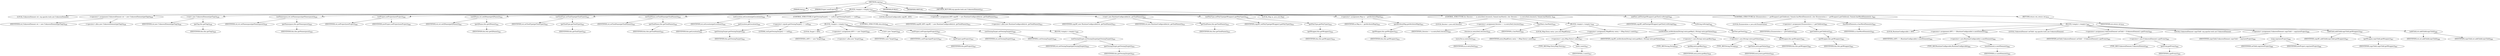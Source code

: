 digraph "copy" {  
"1293" [label = <(METHOD,copy)<SUB>637</SUB>> ]
"63" [label = <(PARAM,this)<SUB>637</SUB>> ]
"1294" [label = <(PARAM,Project newProject)<SUB>637</SUB>> ]
"1295" [label = <(BLOCK,&lt;empty&gt;,&lt;empty&gt;)<SUB>637</SUB>> ]
"65" [label = <(LOCAL,UnknownElement ret: org.apache.tools.ant.UnknownElement)> ]
"1296" [label = <(&lt;operator&gt;.assignment,UnknownElement ret = new UnknownElement(getTag()))<SUB>638</SUB>> ]
"1297" [label = <(IDENTIFIER,ret,UnknownElement ret = new UnknownElement(getTag()))<SUB>638</SUB>> ]
"1298" [label = <(&lt;operator&gt;.alloc,new UnknownElement(getTag()))<SUB>638</SUB>> ]
"1299" [label = <(&lt;init&gt;,new UnknownElement(getTag()))<SUB>638</SUB>> ]
"64" [label = <(IDENTIFIER,ret,new UnknownElement(getTag()))<SUB>638</SUB>> ]
"1300" [label = <(getTag,this.getTag())<SUB>638</SUB>> ]
"62" [label = <(IDENTIFIER,this,this.getTag())<SUB>638</SUB>> ]
"1301" [label = <(setNamespace,ret.setNamespace(getNamespace()))<SUB>639</SUB>> ]
"1302" [label = <(IDENTIFIER,ret,ret.setNamespace(getNamespace()))<SUB>639</SUB>> ]
"1303" [label = <(getNamespace,this.getNamespace())<SUB>639</SUB>> ]
"66" [label = <(IDENTIFIER,this,this.getNamespace())<SUB>639</SUB>> ]
"1304" [label = <(setProject,setProject(newProject))<SUB>640</SUB>> ]
"1305" [label = <(IDENTIFIER,ret,setProject(newProject))<SUB>640</SUB>> ]
"1306" [label = <(IDENTIFIER,newProject,setProject(newProject))<SUB>640</SUB>> ]
"1307" [label = <(setQName,ret.setQName(getQName()))<SUB>641</SUB>> ]
"1308" [label = <(IDENTIFIER,ret,ret.setQName(getQName()))<SUB>641</SUB>> ]
"1309" [label = <(getQName,this.getQName())<SUB>641</SUB>> ]
"67" [label = <(IDENTIFIER,this,this.getQName())<SUB>641</SUB>> ]
"1310" [label = <(setTaskType,setTaskType(getTaskType()))<SUB>642</SUB>> ]
"1311" [label = <(IDENTIFIER,ret,setTaskType(getTaskType()))<SUB>642</SUB>> ]
"1312" [label = <(getTaskType,getTaskType())<SUB>642</SUB>> ]
"68" [label = <(IDENTIFIER,this,getTaskType())<SUB>642</SUB>> ]
"1313" [label = <(setTaskName,setTaskName(getTaskName()))<SUB>643</SUB>> ]
"1314" [label = <(IDENTIFIER,ret,setTaskName(getTaskName()))<SUB>643</SUB>> ]
"1315" [label = <(getTaskName,this.getTaskName())<SUB>643</SUB>> ]
"69" [label = <(IDENTIFIER,this,this.getTaskName())<SUB>643</SUB>> ]
"1316" [label = <(setLocation,setLocation(getLocation()))<SUB>644</SUB>> ]
"1317" [label = <(IDENTIFIER,ret,setLocation(getLocation()))<SUB>644</SUB>> ]
"1318" [label = <(getLocation,getLocation())<SUB>644</SUB>> ]
"70" [label = <(IDENTIFIER,this,getLocation())<SUB>644</SUB>> ]
"1319" [label = <(CONTROL_STRUCTURE,if (getOwningTarget() == null),if (getOwningTarget() == null))<SUB>645</SUB>> ]
"1320" [label = <(&lt;operator&gt;.equals,getOwningTarget() == null)<SUB>645</SUB>> ]
"1321" [label = <(getOwningTarget,getOwningTarget())<SUB>645</SUB>> ]
"71" [label = <(IDENTIFIER,this,getOwningTarget())<SUB>645</SUB>> ]
"1322" [label = <(LITERAL,null,getOwningTarget() == null)<SUB>645</SUB>> ]
"1323" [label = <(BLOCK,&lt;empty&gt;,&lt;empty&gt;)<SUB>645</SUB>> ]
"73" [label = <(LOCAL,Target t: ANY)> ]
"1324" [label = <(&lt;operator&gt;.assignment,ANY t = new Target())<SUB>646</SUB>> ]
"1325" [label = <(IDENTIFIER,t,ANY t = new Target())<SUB>646</SUB>> ]
"1326" [label = <(&lt;operator&gt;.alloc,new Target())<SUB>646</SUB>> ]
"1327" [label = <(&lt;init&gt;,new Target())<SUB>646</SUB>> ]
"72" [label = <(IDENTIFIER,t,new Target())<SUB>646</SUB>> ]
"1328" [label = <(setProject,setProject(getProject()))<SUB>647</SUB>> ]
"1329" [label = <(IDENTIFIER,t,setProject(getProject()))<SUB>647</SUB>> ]
"1330" [label = <(getProject,getProject())<SUB>647</SUB>> ]
"74" [label = <(IDENTIFIER,this,getProject())<SUB>647</SUB>> ]
"1331" [label = <(setOwningTarget,setOwningTarget(t))<SUB>648</SUB>> ]
"1332" [label = <(IDENTIFIER,ret,setOwningTarget(t))<SUB>648</SUB>> ]
"1333" [label = <(IDENTIFIER,t,setOwningTarget(t))<SUB>648</SUB>> ]
"1334" [label = <(CONTROL_STRUCTURE,else,else)<SUB>649</SUB>> ]
"1335" [label = <(BLOCK,&lt;empty&gt;,&lt;empty&gt;)<SUB>649</SUB>> ]
"1336" [label = <(setOwningTarget,setOwningTarget(getOwningTarget()))<SUB>650</SUB>> ]
"1337" [label = <(IDENTIFIER,ret,setOwningTarget(getOwningTarget()))<SUB>650</SUB>> ]
"1338" [label = <(getOwningTarget,getOwningTarget())<SUB>650</SUB>> ]
"75" [label = <(IDENTIFIER,this,getOwningTarget())<SUB>650</SUB>> ]
"78" [label = <(LOCAL,RuntimeConfigurable copyRC: ANY)> ]
"1339" [label = <(&lt;operator&gt;.assignment,ANY copyRC = new RuntimeConfigurable(ret, getTaskName()))<SUB>652</SUB>> ]
"1340" [label = <(IDENTIFIER,copyRC,ANY copyRC = new RuntimeConfigurable(ret, getTaskName()))<SUB>652</SUB>> ]
"1341" [label = <(&lt;operator&gt;.alloc,new RuntimeConfigurable(ret, getTaskName()))<SUB>652</SUB>> ]
"1342" [label = <(&lt;init&gt;,new RuntimeConfigurable(ret, getTaskName()))<SUB>652</SUB>> ]
"77" [label = <(IDENTIFIER,copyRC,new RuntimeConfigurable(ret, getTaskName()))<SUB>652</SUB>> ]
"1343" [label = <(IDENTIFIER,ret,new RuntimeConfigurable(ret, getTaskName()))<SUB>653</SUB>> ]
"1344" [label = <(getTaskName,this.getTaskName())<SUB>653</SUB>> ]
"76" [label = <(IDENTIFIER,this,this.getTaskName())<SUB>653</SUB>> ]
"1345" [label = <(setPolyType,setPolyType(getWrapper().getPolyType()))<SUB>654</SUB>> ]
"1346" [label = <(IDENTIFIER,copyRC,setPolyType(getWrapper().getPolyType()))<SUB>654</SUB>> ]
"1347" [label = <(getPolyType,getPolyType())<SUB>654</SUB>> ]
"1348" [label = <(getWrapper,this.getWrapper())<SUB>654</SUB>> ]
"79" [label = <(IDENTIFIER,this,this.getWrapper())<SUB>654</SUB>> ]
"1349" [label = <(LOCAL,Map m: java.util.Map)> ]
"1350" [label = <(&lt;operator&gt;.assignment,Map m = getAttributeMap())<SUB>655</SUB>> ]
"1351" [label = <(IDENTIFIER,m,Map m = getAttributeMap())<SUB>655</SUB>> ]
"1352" [label = <(getAttributeMap,getAttributeMap())<SUB>655</SUB>> ]
"1353" [label = <(getWrapper,this.getWrapper())<SUB>655</SUB>> ]
"80" [label = <(IDENTIFIER,this,this.getWrapper())<SUB>655</SUB>> ]
"1354" [label = <(CONTROL_STRUCTURE,for (Iterator i = m.entrySet().iterator(); Some(i.hasNext()); ),for (Iterator i = m.entrySet().iterator(); Some(i.hasNext()); ))<SUB>656</SUB>> ]
"1355" [label = <(LOCAL,Iterator i: java.util.Iterator)> ]
"1356" [label = <(&lt;operator&gt;.assignment,Iterator i = m.entrySet().iterator())<SUB>656</SUB>> ]
"1357" [label = <(IDENTIFIER,i,Iterator i = m.entrySet().iterator())<SUB>656</SUB>> ]
"1358" [label = <(iterator,m.entrySet().iterator())<SUB>656</SUB>> ]
"1359" [label = <(entrySet,m.entrySet())<SUB>656</SUB>> ]
"1360" [label = <(IDENTIFIER,m,m.entrySet())<SUB>656</SUB>> ]
"1361" [label = <(hasNext,i.hasNext())<SUB>656</SUB>> ]
"1362" [label = <(IDENTIFIER,i,i.hasNext())<SUB>656</SUB>> ]
"1363" [label = <(BLOCK,&lt;empty&gt;,&lt;empty&gt;)<SUB>656</SUB>> ]
"1364" [label = <(LOCAL,Map.Entry entry: java.util.Map$Entry)> ]
"1365" [label = <(&lt;operator&gt;.assignment,Map$Entry entry = (Map.Entry) i.next())<SUB>657</SUB>> ]
"1366" [label = <(IDENTIFIER,entry,Map$Entry entry = (Map.Entry) i.next())<SUB>657</SUB>> ]
"1367" [label = <(&lt;operator&gt;.cast,(Map.Entry) i.next())<SUB>657</SUB>> ]
"1368" [label = <(TYPE_REF,Map.Entry,Map.Entry)<SUB>657</SUB>> ]
"1369" [label = <(next,i.next())<SUB>657</SUB>> ]
"1370" [label = <(IDENTIFIER,i,i.next())<SUB>657</SUB>> ]
"1371" [label = <(setAttribute,setAttribute((String) entry.getKey(), (String) entry.getValue()))<SUB>658</SUB>> ]
"1372" [label = <(IDENTIFIER,copyRC,setAttribute((String) entry.getKey(), (String) entry.getValue()))<SUB>658</SUB>> ]
"1373" [label = <(&lt;operator&gt;.cast,(String) entry.getKey())<SUB>659</SUB>> ]
"1374" [label = <(TYPE_REF,String,String)<SUB>659</SUB>> ]
"1375" [label = <(getKey,entry.getKey())<SUB>659</SUB>> ]
"1376" [label = <(IDENTIFIER,entry,entry.getKey())<SUB>659</SUB>> ]
"1377" [label = <(&lt;operator&gt;.cast,(String) entry.getValue())<SUB>659</SUB>> ]
"1378" [label = <(TYPE_REF,String,String)<SUB>659</SUB>> ]
"1379" [label = <(getValue,entry.getValue())<SUB>659</SUB>> ]
"1380" [label = <(IDENTIFIER,entry,entry.getValue())<SUB>659</SUB>> ]
"1381" [label = <(addText,addText(getWrapper().getText().toString()))<SUB>661</SUB>> ]
"1382" [label = <(IDENTIFIER,copyRC,addText(getWrapper().getText().toString()))<SUB>661</SUB>> ]
"1383" [label = <(toString,toString())<SUB>661</SUB>> ]
"1384" [label = <(getText,getText())<SUB>661</SUB>> ]
"1385" [label = <(getWrapper,this.getWrapper())<SUB>661</SUB>> ]
"81" [label = <(IDENTIFIER,this,this.getWrapper())<SUB>661</SUB>> ]
"1386" [label = <(CONTROL_STRUCTURE,for (Enumeration e = getWrapper().getChildren(); Some(e.hasMoreElements()); ),for (Enumeration e = getWrapper().getChildren(); Some(e.hasMoreElements()); ))<SUB>663</SUB>> ]
"1387" [label = <(LOCAL,Enumeration e: java.util.Enumeration)> ]
"1388" [label = <(&lt;operator&gt;.assignment,Enumeration e = getChildren())<SUB>663</SUB>> ]
"1389" [label = <(IDENTIFIER,e,Enumeration e = getChildren())<SUB>663</SUB>> ]
"1390" [label = <(getChildren,getChildren())<SUB>663</SUB>> ]
"1391" [label = <(getWrapper,this.getWrapper())<SUB>663</SUB>> ]
"82" [label = <(IDENTIFIER,this,this.getWrapper())<SUB>663</SUB>> ]
"1392" [label = <(hasMoreElements,e.hasMoreElements())<SUB>663</SUB>> ]
"1393" [label = <(IDENTIFIER,e,e.hasMoreElements())<SUB>663</SUB>> ]
"1394" [label = <(BLOCK,&lt;empty&gt;,&lt;empty&gt;)<SUB>663</SUB>> ]
"1395" [label = <(LOCAL,RuntimeConfigurable r: ANY)> ]
"1396" [label = <(&lt;operator&gt;.assignment,ANY r = (RuntimeConfigurable) e.nextElement())<SUB>664</SUB>> ]
"1397" [label = <(IDENTIFIER,r,ANY r = (RuntimeConfigurable) e.nextElement())<SUB>664</SUB>> ]
"1398" [label = <(&lt;operator&gt;.cast,(RuntimeConfigurable) e.nextElement())<SUB>664</SUB>> ]
"1399" [label = <(TYPE_REF,RuntimeConfigurable,RuntimeConfigurable)<SUB>664</SUB>> ]
"1400" [label = <(nextElement,e.nextElement())<SUB>664</SUB>> ]
"1401" [label = <(IDENTIFIER,e,e.nextElement())<SUB>664</SUB>> ]
"1402" [label = <(LOCAL,UnknownElement ueChild: org.apache.tools.ant.UnknownElement)> ]
"1403" [label = <(&lt;operator&gt;.assignment,UnknownElement ueChild = (UnknownElement) r.getProxy())<SUB>665</SUB>> ]
"1404" [label = <(IDENTIFIER,ueChild,UnknownElement ueChild = (UnknownElement) r.getProxy())<SUB>665</SUB>> ]
"1405" [label = <(&lt;operator&gt;.cast,(UnknownElement) r.getProxy())<SUB>665</SUB>> ]
"1406" [label = <(TYPE_REF,UnknownElement,UnknownElement)<SUB>665</SUB>> ]
"1407" [label = <(getProxy,getProxy())<SUB>665</SUB>> ]
"1408" [label = <(IDENTIFIER,r,getProxy())<SUB>665</SUB>> ]
"1409" [label = <(LOCAL,UnknownElement copyChild: org.apache.tools.ant.UnknownElement)> ]
"1410" [label = <(&lt;operator&gt;.assignment,UnknownElement copyChild = copy(newProject))<SUB>666</SUB>> ]
"1411" [label = <(IDENTIFIER,copyChild,UnknownElement copyChild = copy(newProject))<SUB>666</SUB>> ]
"1412" [label = <(copy,copy(newProject))<SUB>666</SUB>> ]
"1413" [label = <(IDENTIFIER,ueChild,copy(newProject))<SUB>666</SUB>> ]
"1414" [label = <(IDENTIFIER,newProject,copy(newProject))<SUB>666</SUB>> ]
"1415" [label = <(addChild,addChild(copyChild.getWrapper()))<SUB>667</SUB>> ]
"1416" [label = <(IDENTIFIER,copyRC,addChild(copyChild.getWrapper()))<SUB>667</SUB>> ]
"1417" [label = <(getWrapper,copyChild.getWrapper())<SUB>667</SUB>> ]
"1418" [label = <(IDENTIFIER,copyChild,copyChild.getWrapper())<SUB>667</SUB>> ]
"1419" [label = <(addChild,ret.addChild(copyChild))<SUB>668</SUB>> ]
"1420" [label = <(IDENTIFIER,ret,ret.addChild(copyChild))<SUB>668</SUB>> ]
"1421" [label = <(IDENTIFIER,copyChild,ret.addChild(copyChild))<SUB>668</SUB>> ]
"1422" [label = <(RETURN,return ret;,return ret;)<SUB>670</SUB>> ]
"1423" [label = <(IDENTIFIER,ret,return ret;)<SUB>670</SUB>> ]
"1424" [label = <(MODIFIER,PUBLIC)> ]
"1425" [label = <(MODIFIER,VIRTUAL)> ]
"1426" [label = <(METHOD_RETURN,org.apache.tools.ant.UnknownElement)<SUB>637</SUB>> ]
  "1293" -> "63" 
  "1293" -> "1294" 
  "1293" -> "1295" 
  "1293" -> "1424" 
  "1293" -> "1425" 
  "1293" -> "1426" 
  "1295" -> "65" 
  "1295" -> "1296" 
  "1295" -> "1299" 
  "1295" -> "1301" 
  "1295" -> "1304" 
  "1295" -> "1307" 
  "1295" -> "1310" 
  "1295" -> "1313" 
  "1295" -> "1316" 
  "1295" -> "1319" 
  "1295" -> "78" 
  "1295" -> "1339" 
  "1295" -> "1342" 
  "1295" -> "1345" 
  "1295" -> "1349" 
  "1295" -> "1350" 
  "1295" -> "1354" 
  "1295" -> "1381" 
  "1295" -> "1386" 
  "1295" -> "1422" 
  "1296" -> "1297" 
  "1296" -> "1298" 
  "1299" -> "64" 
  "1299" -> "1300" 
  "1300" -> "62" 
  "1301" -> "1302" 
  "1301" -> "1303" 
  "1303" -> "66" 
  "1304" -> "1305" 
  "1304" -> "1306" 
  "1307" -> "1308" 
  "1307" -> "1309" 
  "1309" -> "67" 
  "1310" -> "1311" 
  "1310" -> "1312" 
  "1312" -> "68" 
  "1313" -> "1314" 
  "1313" -> "1315" 
  "1315" -> "69" 
  "1316" -> "1317" 
  "1316" -> "1318" 
  "1318" -> "70" 
  "1319" -> "1320" 
  "1319" -> "1323" 
  "1319" -> "1334" 
  "1320" -> "1321" 
  "1320" -> "1322" 
  "1321" -> "71" 
  "1323" -> "73" 
  "1323" -> "1324" 
  "1323" -> "1327" 
  "1323" -> "1328" 
  "1323" -> "1331" 
  "1324" -> "1325" 
  "1324" -> "1326" 
  "1327" -> "72" 
  "1328" -> "1329" 
  "1328" -> "1330" 
  "1330" -> "74" 
  "1331" -> "1332" 
  "1331" -> "1333" 
  "1334" -> "1335" 
  "1335" -> "1336" 
  "1336" -> "1337" 
  "1336" -> "1338" 
  "1338" -> "75" 
  "1339" -> "1340" 
  "1339" -> "1341" 
  "1342" -> "77" 
  "1342" -> "1343" 
  "1342" -> "1344" 
  "1344" -> "76" 
  "1345" -> "1346" 
  "1345" -> "1347" 
  "1347" -> "1348" 
  "1348" -> "79" 
  "1350" -> "1351" 
  "1350" -> "1352" 
  "1352" -> "1353" 
  "1353" -> "80" 
  "1354" -> "1355" 
  "1354" -> "1356" 
  "1354" -> "1361" 
  "1354" -> "1363" 
  "1356" -> "1357" 
  "1356" -> "1358" 
  "1358" -> "1359" 
  "1359" -> "1360" 
  "1361" -> "1362" 
  "1363" -> "1364" 
  "1363" -> "1365" 
  "1363" -> "1371" 
  "1365" -> "1366" 
  "1365" -> "1367" 
  "1367" -> "1368" 
  "1367" -> "1369" 
  "1369" -> "1370" 
  "1371" -> "1372" 
  "1371" -> "1373" 
  "1371" -> "1377" 
  "1373" -> "1374" 
  "1373" -> "1375" 
  "1375" -> "1376" 
  "1377" -> "1378" 
  "1377" -> "1379" 
  "1379" -> "1380" 
  "1381" -> "1382" 
  "1381" -> "1383" 
  "1383" -> "1384" 
  "1384" -> "1385" 
  "1385" -> "81" 
  "1386" -> "1387" 
  "1386" -> "1388" 
  "1386" -> "1392" 
  "1386" -> "1394" 
  "1388" -> "1389" 
  "1388" -> "1390" 
  "1390" -> "1391" 
  "1391" -> "82" 
  "1392" -> "1393" 
  "1394" -> "1395" 
  "1394" -> "1396" 
  "1394" -> "1402" 
  "1394" -> "1403" 
  "1394" -> "1409" 
  "1394" -> "1410" 
  "1394" -> "1415" 
  "1394" -> "1419" 
  "1396" -> "1397" 
  "1396" -> "1398" 
  "1398" -> "1399" 
  "1398" -> "1400" 
  "1400" -> "1401" 
  "1403" -> "1404" 
  "1403" -> "1405" 
  "1405" -> "1406" 
  "1405" -> "1407" 
  "1407" -> "1408" 
  "1410" -> "1411" 
  "1410" -> "1412" 
  "1412" -> "1413" 
  "1412" -> "1414" 
  "1415" -> "1416" 
  "1415" -> "1417" 
  "1417" -> "1418" 
  "1419" -> "1420" 
  "1419" -> "1421" 
  "1422" -> "1423" 
}
